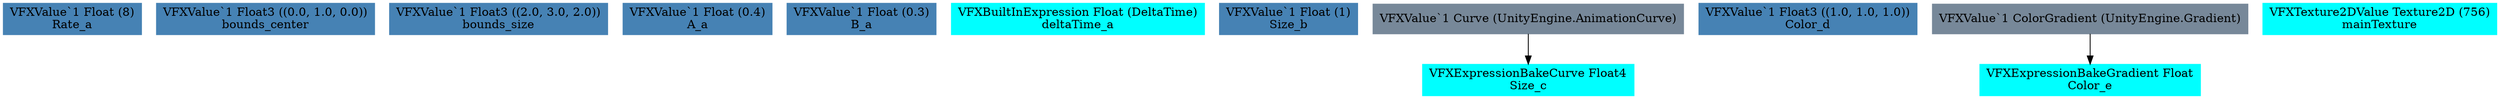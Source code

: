 digraph G {
node0 [shape="box" color="steelblue" style="filled" label="VFXValue`1 Float (8)
Rate_a"]
node1 [shape="box" color="steelblue" style="filled" label="VFXValue`1 Float3 ((0.0, 1.0, 0.0))
bounds_center"]
node2 [shape="box" color="steelblue" style="filled" label="VFXValue`1 Float3 ((2.0, 3.0, 2.0))
bounds_size"]
node3 [shape="box" color="steelblue" style="filled" label="VFXValue`1 Float (0.4)
A_a"]
node4 [shape="box" color="steelblue" style="filled" label="VFXValue`1 Float (0.3)
B_a"]
node5 [shape="box" color="cyan" style="filled" label="VFXBuiltInExpression Float (DeltaTime)
deltaTime_a"]
node6 [shape="box" color="steelblue" style="filled" label="VFXValue`1 Float (1)
Size_b"]
node7 [shape="box" color="cyan" style="filled" label="VFXExpressionBakeCurve Float4
Size_c"]
node8 [shape="box" color="lightslategray" style="filled" label="VFXValue`1 Curve (UnityEngine.AnimationCurve)"]
node9 [shape="box" color="steelblue" style="filled" label="VFXValue`1 Float3 ((1.0, 1.0, 1.0))
Color_d"]
node10 [shape="box" color="cyan" style="filled" label="VFXExpressionBakeGradient Float
Color_e"]
node11 [shape="box" color="lightslategray" style="filled" label="VFXValue`1 ColorGradient (UnityEngine.Gradient)"]
node12 [shape="box" color="cyan" style="filled" label="VFXTexture2DValue Texture2D (756)
mainTexture"]
node8 -> node7 
node11 -> node10 
}
